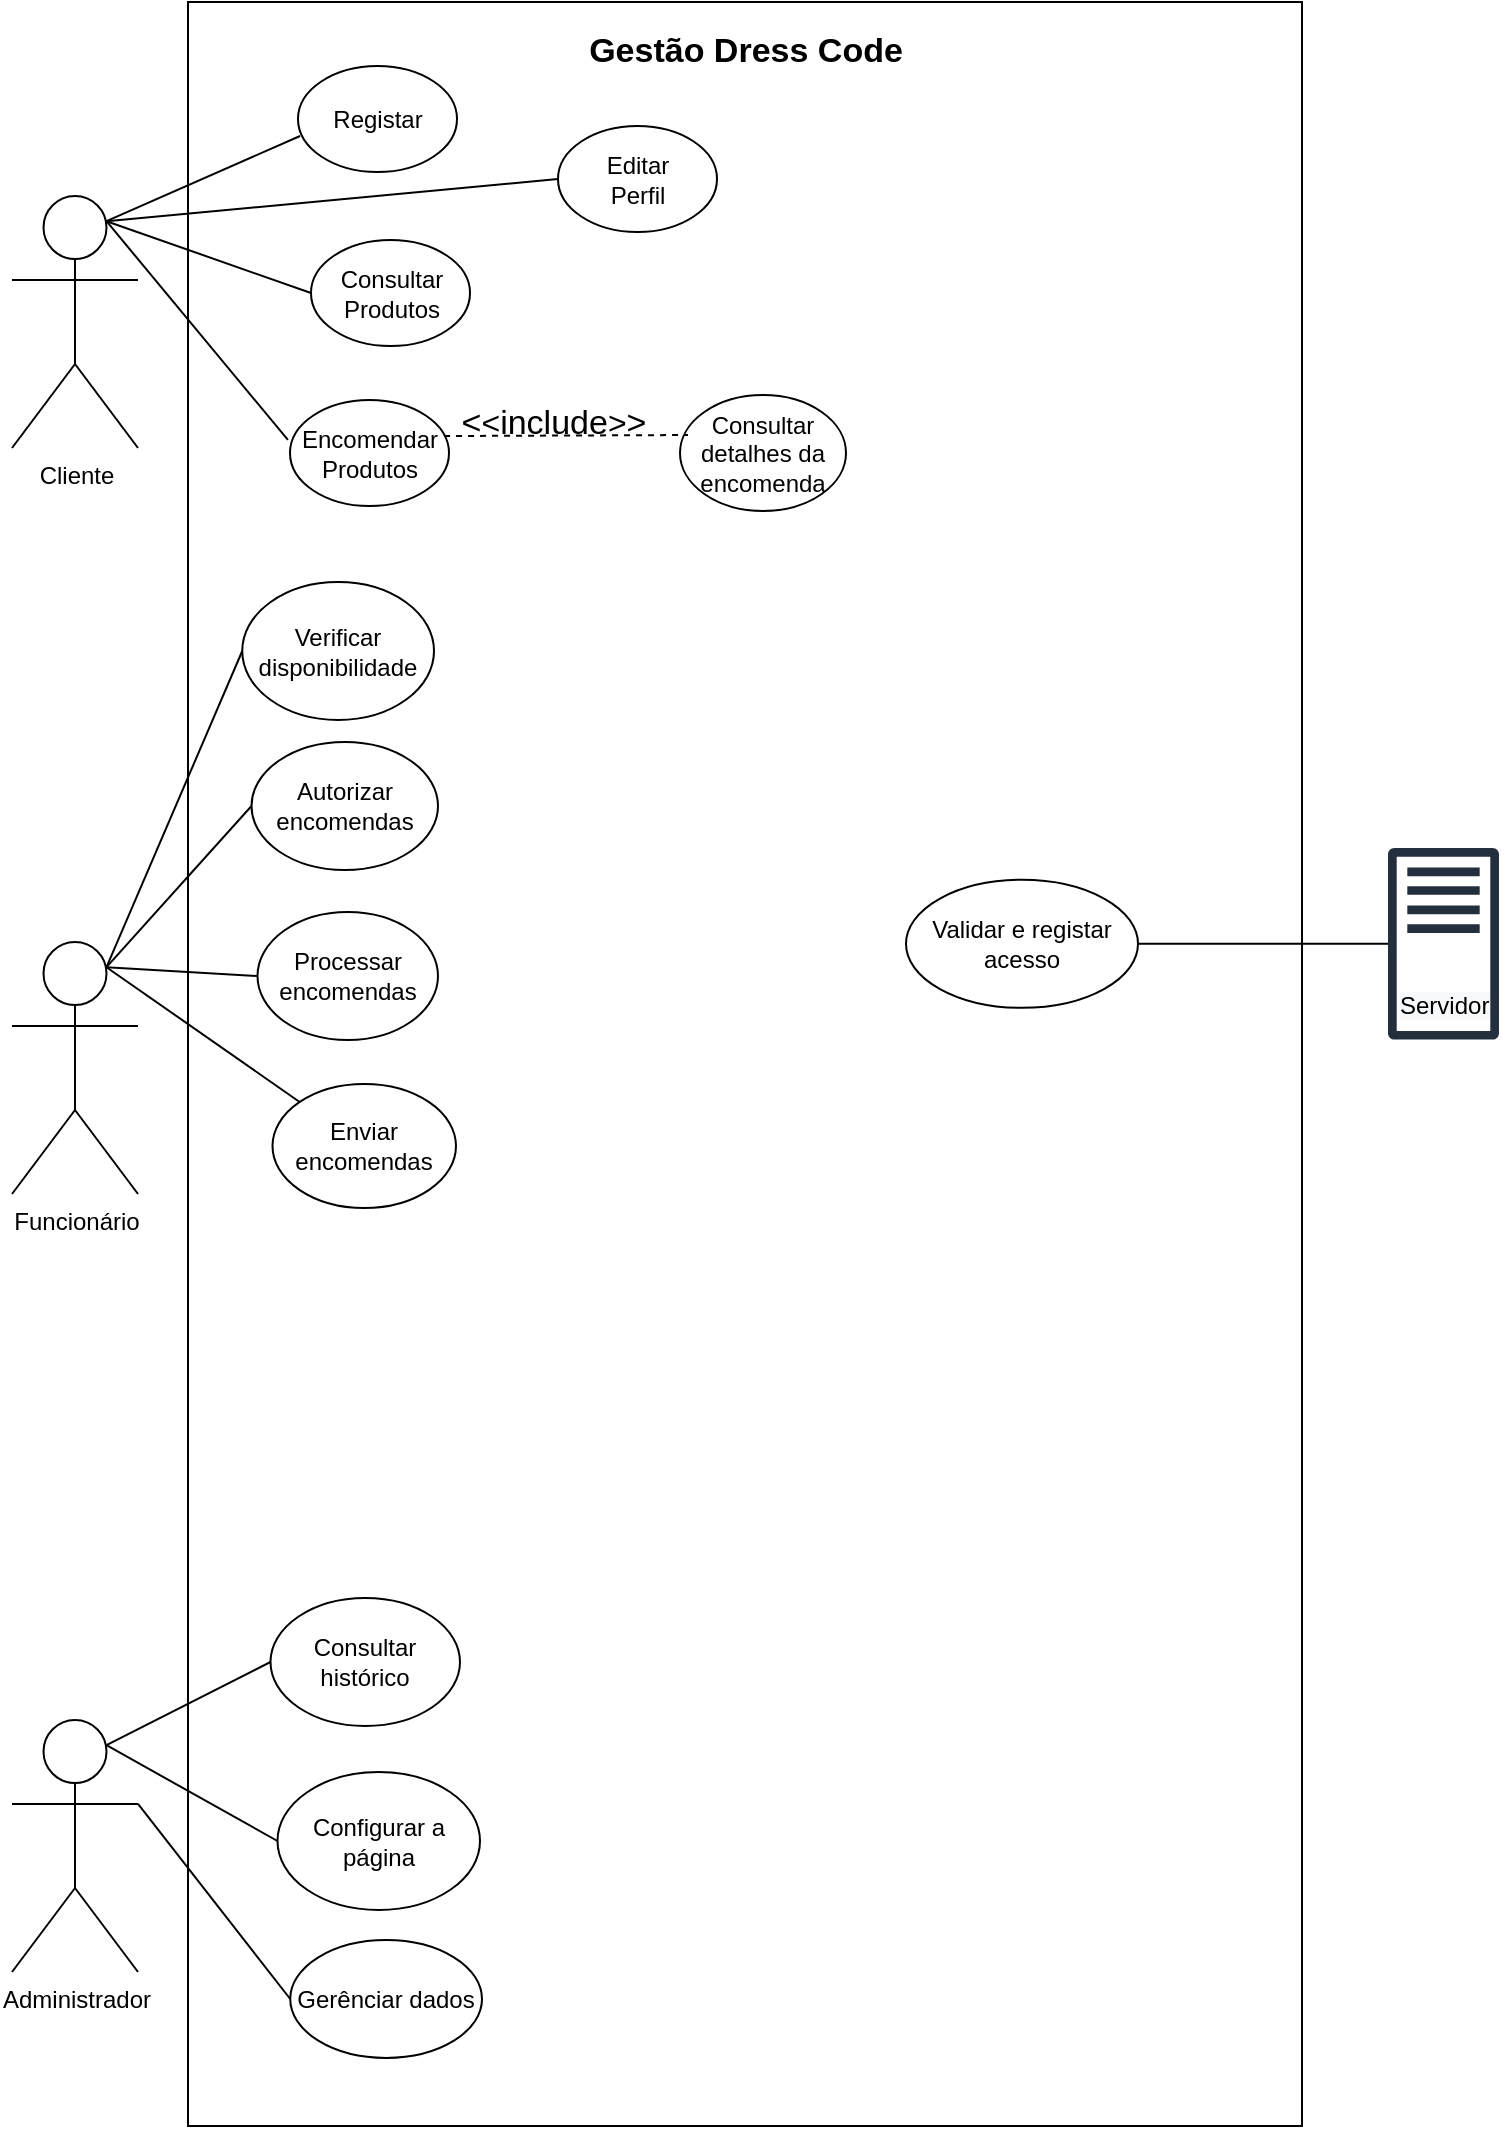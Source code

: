 <mxfile pages="2">
    <diagram id="ccOVwTJLni_B6k8jklq0" name="Casos de Uso">
        <mxGraphModel dx="820" dy="567" grid="0" gridSize="10" guides="1" tooltips="1" connect="1" arrows="1" fold="1" page="1" pageScale="1" pageWidth="827" pageHeight="1169" background="#ffffff" math="0" shadow="0">
            <root>
                <mxCell id="0"/>
                <mxCell id="1" parent="0"/>
                <mxCell id="IhjjagdQ4d-OvM7gtka2-1" value="" style="rounded=0;whiteSpace=wrap;html=1;" parent="1" vertex="1">
                    <mxGeometry x="135" y="26" width="557" height="1062" as="geometry"/>
                </mxCell>
                <mxCell id="IhjjagdQ4d-OvM7gtka2-2" value="Funcionário&lt;br&gt;" style="shape=umlActor;verticalLabelPosition=bottom;verticalAlign=top;html=1;outlineConnect=0;" parent="1" vertex="1">
                    <mxGeometry x="47" y="496" width="63" height="126" as="geometry"/>
                </mxCell>
                <mxCell id="IhjjagdQ4d-OvM7gtka2-3" value="Cliente" style="shape=umlActor;verticalLabelPosition=bottom;verticalAlign=top;html=1;outlineConnect=0;" parent="1" vertex="1">
                    <mxGeometry x="47" y="123" width="63" height="126" as="geometry"/>
                </mxCell>
                <mxCell id="IhjjagdQ4d-OvM7gtka2-4" value="Administrador&lt;br&gt;" style="shape=umlActor;verticalLabelPosition=bottom;verticalAlign=top;html=1;outlineConnect=0;" parent="1" vertex="1">
                    <mxGeometry x="47" y="885" width="63" height="126" as="geometry"/>
                </mxCell>
                <mxCell id="IhjjagdQ4d-OvM7gtka2-5" value="Registar" style="ellipse;whiteSpace=wrap;html=1;" parent="1" vertex="1">
                    <mxGeometry x="190" y="58" width="79.5" height="53" as="geometry"/>
                </mxCell>
                <mxCell id="IhjjagdQ4d-OvM7gtka2-6" value="" style="endArrow=none;html=1;rounded=0;exitX=0.75;exitY=0.1;exitDx=0;exitDy=0;exitPerimeter=0;entryX=0.013;entryY=0.66;entryDx=0;entryDy=0;entryPerimeter=0;" parent="1" source="IhjjagdQ4d-OvM7gtka2-3" target="IhjjagdQ4d-OvM7gtka2-5" edge="1">
                    <mxGeometry width="50" height="50" relative="1" as="geometry">
                        <mxPoint x="144" y="157" as="sourcePoint"/>
                        <mxPoint x="194" y="107" as="targetPoint"/>
                    </mxGeometry>
                </mxCell>
                <mxCell id="IhjjagdQ4d-OvM7gtka2-7" value="Encomendar&lt;br&gt;Produtos" style="ellipse;whiteSpace=wrap;html=1;" parent="1" vertex="1">
                    <mxGeometry x="186" y="225" width="79.5" height="53" as="geometry"/>
                </mxCell>
                <mxCell id="IhjjagdQ4d-OvM7gtka2-9" value="&lt;b style=&quot;line-height: 1.2&quot;&gt;&lt;font style=&quot;font-size: 17px&quot;&gt;Gestão Dress Code&lt;/font&gt;&lt;/b&gt;" style="text;html=1;strokeColor=none;fillColor=none;align=center;verticalAlign=middle;whiteSpace=wrap;rounded=0;" parent="1" vertex="1">
                    <mxGeometry x="334" y="36" width="160" height="30" as="geometry"/>
                </mxCell>
                <mxCell id="IhjjagdQ4d-OvM7gtka2-11" value="" style="endArrow=none;html=1;rounded=0;fontSize=17;exitX=0.75;exitY=0.1;exitDx=0;exitDy=0;exitPerimeter=0;entryX=-0.013;entryY=0.377;entryDx=0;entryDy=0;entryPerimeter=0;" parent="1" source="IhjjagdQ4d-OvM7gtka2-3" target="IhjjagdQ4d-OvM7gtka2-7" edge="1">
                    <mxGeometry width="50" height="50" relative="1" as="geometry">
                        <mxPoint x="144" y="222" as="sourcePoint"/>
                        <mxPoint x="194" y="172" as="targetPoint"/>
                    </mxGeometry>
                </mxCell>
                <mxCell id="IhjjagdQ4d-OvM7gtka2-12" value="Editar&lt;br&gt;Perfil" style="ellipse;whiteSpace=wrap;html=1;" parent="1" vertex="1">
                    <mxGeometry x="320" y="88" width="79.5" height="53" as="geometry"/>
                </mxCell>
                <mxCell id="IhjjagdQ4d-OvM7gtka2-13" value="" style="endArrow=none;html=1;rounded=0;fontSize=17;exitX=0.75;exitY=0.1;exitDx=0;exitDy=0;exitPerimeter=0;entryX=0;entryY=0.5;entryDx=0;entryDy=0;" parent="1" source="IhjjagdQ4d-OvM7gtka2-3" target="IhjjagdQ4d-OvM7gtka2-12" edge="1">
                    <mxGeometry width="50" height="50" relative="1" as="geometry">
                        <mxPoint x="270" y="163" as="sourcePoint"/>
                        <mxPoint x="320" y="113" as="targetPoint"/>
                    </mxGeometry>
                </mxCell>
                <mxCell id="IhjjagdQ4d-OvM7gtka2-14" value="Consultar detalhes da&lt;br&gt;encomenda" style="ellipse;whiteSpace=wrap;html=1;" parent="1" vertex="1">
                    <mxGeometry x="381" y="222.5" width="83" height="58" as="geometry"/>
                </mxCell>
                <mxCell id="IhjjagdQ4d-OvM7gtka2-16" value="" style="endArrow=none;dashed=1;html=1;rounded=0;fontSize=17;entryX=0.048;entryY=0.345;entryDx=0;entryDy=0;entryPerimeter=0;exitX=0.969;exitY=0.34;exitDx=0;exitDy=0;exitPerimeter=0;" parent="1" source="IhjjagdQ4d-OvM7gtka2-7" target="IhjjagdQ4d-OvM7gtka2-14" edge="1">
                    <mxGeometry width="50" height="50" relative="1" as="geometry">
                        <mxPoint x="292" y="213" as="sourcePoint"/>
                        <mxPoint x="342" y="163" as="targetPoint"/>
                    </mxGeometry>
                </mxCell>
                <mxCell id="IhjjagdQ4d-OvM7gtka2-17" value="&amp;lt;&lt;font style=&quot;font-size: 16px&quot;&gt;&amp;lt;&lt;/font&gt;include&lt;font style=&quot;font-size: 16px&quot;&gt;&amp;gt;&lt;/font&gt;&amp;gt;" style="text;html=1;strokeColor=none;fillColor=none;align=center;verticalAlign=middle;whiteSpace=wrap;rounded=0;fontSize=17;rotation=0;" parent="1" vertex="1">
                    <mxGeometry x="276" y="225" width="84" height="23" as="geometry"/>
                </mxCell>
                <mxCell id="IhjjagdQ4d-OvM7gtka2-18" value="Consultar&lt;br&gt;Produtos" style="ellipse;whiteSpace=wrap;html=1;" parent="1" vertex="1">
                    <mxGeometry x="196.5" y="145" width="79.5" height="53" as="geometry"/>
                </mxCell>
                <mxCell id="IhjjagdQ4d-OvM7gtka2-19" value="" style="endArrow=none;html=1;rounded=0;fontSize=16;entryX=0;entryY=0.5;entryDx=0;entryDy=0;exitX=0.75;exitY=0.1;exitDx=0;exitDy=0;exitPerimeter=0;" parent="1" source="IhjjagdQ4d-OvM7gtka2-3" target="IhjjagdQ4d-OvM7gtka2-18" edge="1">
                    <mxGeometry width="50" height="50" relative="1" as="geometry">
                        <mxPoint x="128" y="198" as="sourcePoint"/>
                        <mxPoint x="178" y="148" as="targetPoint"/>
                    </mxGeometry>
                </mxCell>
                <mxCell id="IhjjagdQ4d-OvM7gtka2-21" value="&lt;span style=&quot;color: rgb(0 , 0 , 0) ; font-family: &amp;#34;helvetica&amp;#34; ; font-size: 12px ; font-style: normal ; font-weight: 400 ; letter-spacing: normal ; text-align: center ; text-indent: 0px ; text-transform: none ; word-spacing: 0px ; background-color: rgb(248 , 249 , 250) ; display: inline ; float: none&quot;&gt;Servidor&lt;/span&gt;" style="text;whiteSpace=wrap;html=1;fontSize=16;" parent="1" vertex="1">
                    <mxGeometry x="738.5" y="510" width="57" height="35" as="geometry"/>
                </mxCell>
                <mxCell id="IhjjagdQ4d-OvM7gtka2-22" value="" style="sketch=0;outlineConnect=0;fontColor=#232F3E;gradientColor=none;fillColor=#232F3D;strokeColor=none;dashed=0;verticalLabelPosition=bottom;verticalAlign=top;align=center;html=1;fontSize=12;fontStyle=0;aspect=fixed;pointerEvents=1;shape=mxgraph.aws4.traditional_server;" parent="1" vertex="1">
                    <mxGeometry x="735" y="448.8" width="55.5" height="96.2" as="geometry"/>
                </mxCell>
                <mxCell id="cnAyEao9ffWCqPPbkSO4-1" value="Consultar histórico" style="ellipse;whiteSpace=wrap;html=1;" parent="1" vertex="1">
                    <mxGeometry x="176.25" y="824" width="94.75" height="64" as="geometry"/>
                </mxCell>
                <mxCell id="cnAyEao9ffWCqPPbkSO4-2" value="" style="endArrow=none;html=1;exitX=0.75;exitY=0.1;exitDx=0;exitDy=0;exitPerimeter=0;entryX=0;entryY=0.5;entryDx=0;entryDy=0;" parent="1" source="IhjjagdQ4d-OvM7gtka2-4" target="cnAyEao9ffWCqPPbkSO4-1" edge="1">
                    <mxGeometry width="50" height="50" relative="1" as="geometry">
                        <mxPoint x="409" y="1032" as="sourcePoint"/>
                        <mxPoint x="459" y="982" as="targetPoint"/>
                    </mxGeometry>
                </mxCell>
                <mxCell id="cnAyEao9ffWCqPPbkSO4-3" value="Configurar a página" style="ellipse;whiteSpace=wrap;html=1;" parent="1" vertex="1">
                    <mxGeometry x="179.75" y="911" width="101.25" height="69" as="geometry"/>
                </mxCell>
                <mxCell id="cnAyEao9ffWCqPPbkSO4-4" value="" style="endArrow=none;html=1;exitX=0.75;exitY=0.1;exitDx=0;exitDy=0;exitPerimeter=0;entryX=0;entryY=0.5;entryDx=0;entryDy=0;" parent="1" source="IhjjagdQ4d-OvM7gtka2-4" target="cnAyEao9ffWCqPPbkSO4-3" edge="1">
                    <mxGeometry width="50" height="50" relative="1" as="geometry">
                        <mxPoint x="409" y="1032" as="sourcePoint"/>
                        <mxPoint x="459" y="982" as="targetPoint"/>
                    </mxGeometry>
                </mxCell>
                <mxCell id="cnAyEao9ffWCqPPbkSO4-5" value="Gerênciar dados" style="ellipse;whiteSpace=wrap;html=1;" parent="1" vertex="1">
                    <mxGeometry x="186.12" y="995" width="95.88" height="59" as="geometry"/>
                </mxCell>
                <mxCell id="cnAyEao9ffWCqPPbkSO4-6" value="Verificar disponibilidade" style="ellipse;whiteSpace=wrap;html=1;" parent="1" vertex="1">
                    <mxGeometry x="162.13" y="316" width="95.87" height="69" as="geometry"/>
                </mxCell>
                <mxCell id="cnAyEao9ffWCqPPbkSO4-7" value="" style="endArrow=none;html=1;exitX=0.75;exitY=0.1;exitDx=0;exitDy=0;exitPerimeter=0;entryX=0;entryY=0.5;entryDx=0;entryDy=0;" parent="1" source="IhjjagdQ4d-OvM7gtka2-2" target="cnAyEao9ffWCqPPbkSO4-6" edge="1">
                    <mxGeometry width="50" height="50" relative="1" as="geometry">
                        <mxPoint x="409" y="393" as="sourcePoint"/>
                        <mxPoint x="459" y="343" as="targetPoint"/>
                    </mxGeometry>
                </mxCell>
                <mxCell id="cnAyEao9ffWCqPPbkSO4-8" value="" style="endArrow=none;html=1;exitX=1;exitY=0.333;exitDx=0;exitDy=0;exitPerimeter=0;entryX=0;entryY=0.5;entryDx=0;entryDy=0;" parent="1" source="IhjjagdQ4d-OvM7gtka2-4" target="cnAyEao9ffWCqPPbkSO4-5" edge="1">
                    <mxGeometry width="50" height="50" relative="1" as="geometry">
                        <mxPoint x="409" y="1025" as="sourcePoint"/>
                        <mxPoint x="459" y="975" as="targetPoint"/>
                    </mxGeometry>
                </mxCell>
                <mxCell id="cnAyEao9ffWCqPPbkSO4-9" value="Autorizar encomendas" style="ellipse;whiteSpace=wrap;html=1;" parent="1" vertex="1">
                    <mxGeometry x="166.75" y="396" width="93.25" height="64" as="geometry"/>
                </mxCell>
                <mxCell id="cnAyEao9ffWCqPPbkSO4-11" value="" style="endArrow=none;html=1;exitX=0.75;exitY=0.1;exitDx=0;exitDy=0;exitPerimeter=0;entryX=0;entryY=0.5;entryDx=0;entryDy=0;" parent="1" source="IhjjagdQ4d-OvM7gtka2-2" target="cnAyEao9ffWCqPPbkSO4-9" edge="1">
                    <mxGeometry width="50" height="50" relative="1" as="geometry">
                        <mxPoint x="409" y="498" as="sourcePoint"/>
                        <mxPoint x="459" y="448" as="targetPoint"/>
                    </mxGeometry>
                </mxCell>
                <mxCell id="cnAyEao9ffWCqPPbkSO4-12" value="Processar encomendas" style="ellipse;whiteSpace=wrap;html=1;" parent="1" vertex="1">
                    <mxGeometry x="169.75" y="481" width="90.25" height="64" as="geometry"/>
                </mxCell>
                <mxCell id="cnAyEao9ffWCqPPbkSO4-13" value="" style="endArrow=none;html=1;exitX=0.75;exitY=0.1;exitDx=0;exitDy=0;exitPerimeter=0;entryX=0;entryY=0.5;entryDx=0;entryDy=0;" parent="1" source="IhjjagdQ4d-OvM7gtka2-2" target="cnAyEao9ffWCqPPbkSO4-12" edge="1">
                    <mxGeometry width="50" height="50" relative="1" as="geometry">
                        <mxPoint x="409" y="385" as="sourcePoint"/>
                        <mxPoint x="459" y="335" as="targetPoint"/>
                    </mxGeometry>
                </mxCell>
                <mxCell id="cnAyEao9ffWCqPPbkSO4-14" value="Enviar encomendas" style="ellipse;whiteSpace=wrap;html=1;" parent="1" vertex="1">
                    <mxGeometry x="177.25" y="567" width="91.75" height="62" as="geometry"/>
                </mxCell>
                <mxCell id="3" value="" style="endArrow=none;html=1;entryX=0;entryY=0;entryDx=0;entryDy=0;exitX=0.75;exitY=0.1;exitDx=0;exitDy=0;exitPerimeter=0;" parent="1" source="IhjjagdQ4d-OvM7gtka2-2" target="cnAyEao9ffWCqPPbkSO4-14" edge="1">
                    <mxGeometry width="50" height="50" relative="1" as="geometry">
                        <mxPoint x="116" y="586" as="sourcePoint"/>
                        <mxPoint x="166" y="536" as="targetPoint"/>
                    </mxGeometry>
                </mxCell>
                <mxCell id="4" value="Validar e registar acesso" style="ellipse;whiteSpace=wrap;html=1;" parent="1" vertex="1">
                    <mxGeometry x="494" y="464.9" width="116" height="64" as="geometry"/>
                </mxCell>
                <mxCell id="6" value="" style="endArrow=none;html=1;exitX=1;exitY=0.5;exitDx=0;exitDy=0;" parent="1" source="4" target="IhjjagdQ4d-OvM7gtka2-22" edge="1">
                    <mxGeometry width="50" height="50" relative="1" as="geometry">
                        <mxPoint x="229" y="585" as="sourcePoint"/>
                        <mxPoint x="279" y="535" as="targetPoint"/>
                    </mxGeometry>
                </mxCell>
            </root>
        </mxGraphModel>
    </diagram>
</mxfile>